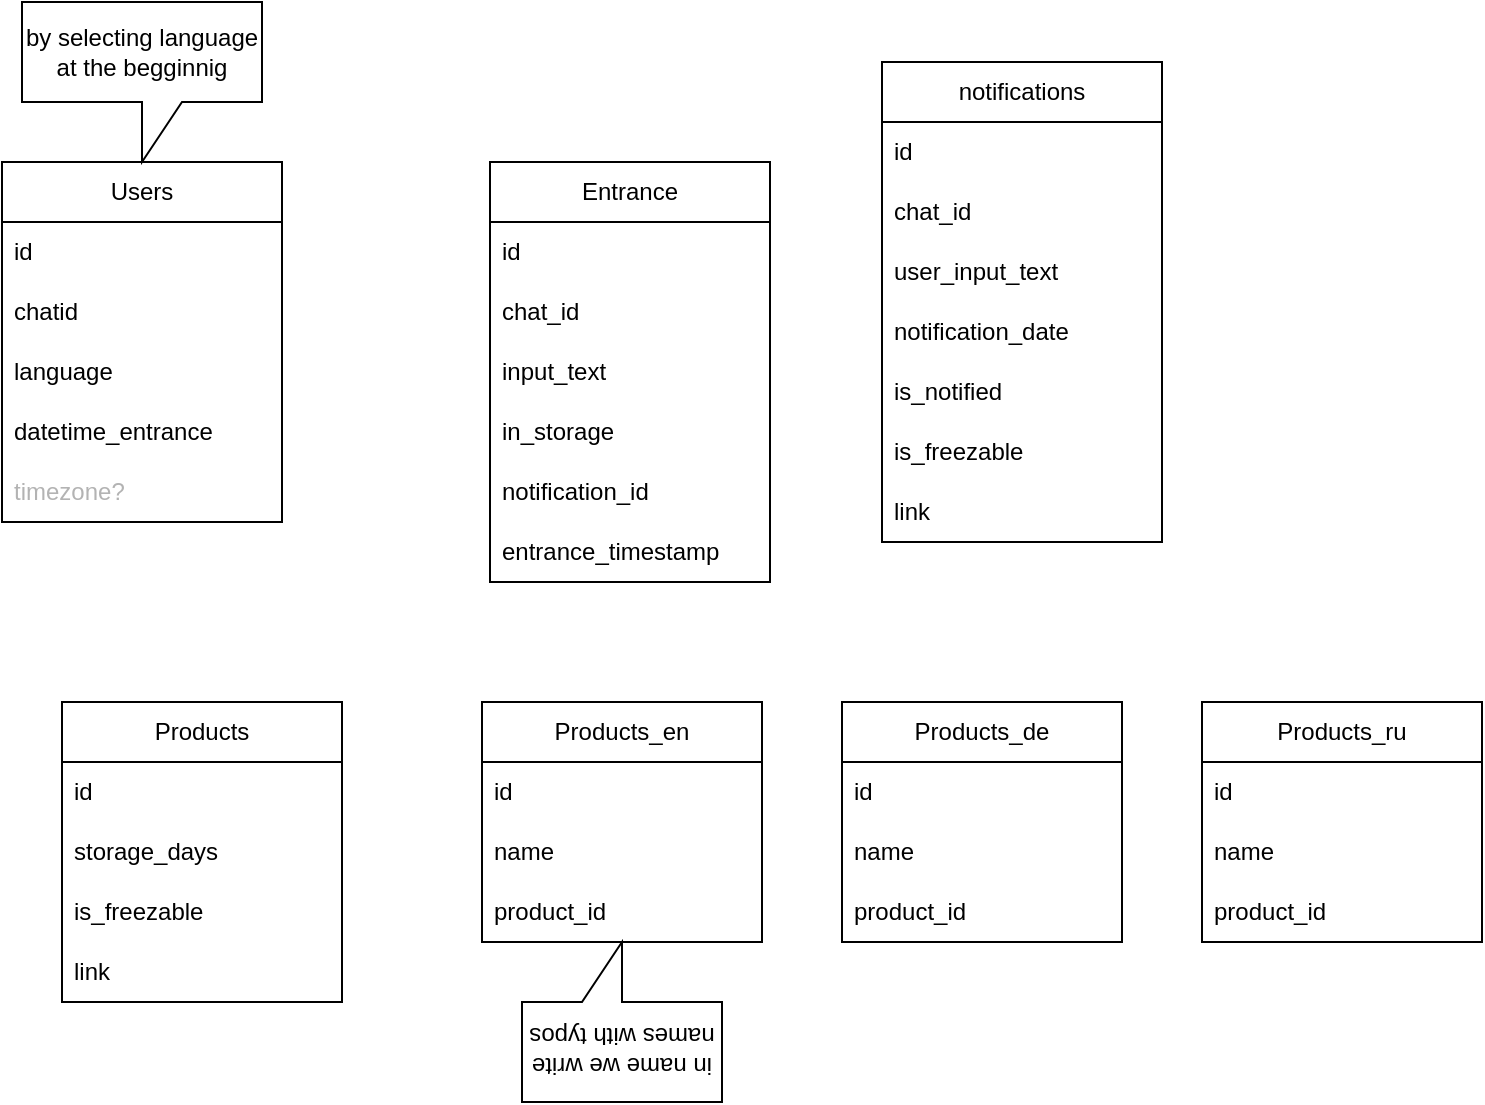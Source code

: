 <mxfile version="20.8.10" type="device"><diagram name="Seite-1" id="6oVEWtoyDh-mgUA0sLUD"><mxGraphModel dx="685" dy="751" grid="1" gridSize="10" guides="1" tooltips="1" connect="1" arrows="1" fold="1" page="1" pageScale="1" pageWidth="827" pageHeight="1169" math="0" shadow="0"><root><mxCell id="0"/><mxCell id="1" parent="0"/><mxCell id="1-P5gbtSPCfi63uk3LUZ-2" value="Users" style="swimlane;fontStyle=0;childLayout=stackLayout;horizontal=1;startSize=30;horizontalStack=0;resizeParent=1;resizeParentMax=0;resizeLast=0;collapsible=1;marginBottom=0;whiteSpace=wrap;html=1;" parent="1" vertex="1"><mxGeometry x="30" y="100" width="140" height="180" as="geometry"/></mxCell><mxCell id="1-P5gbtSPCfi63uk3LUZ-3" value="id" style="text;strokeColor=none;fillColor=none;align=left;verticalAlign=middle;spacingLeft=4;spacingRight=4;overflow=hidden;points=[[0,0.5],[1,0.5]];portConstraint=eastwest;rotatable=0;whiteSpace=wrap;html=1;" parent="1-P5gbtSPCfi63uk3LUZ-2" vertex="1"><mxGeometry y="30" width="140" height="30" as="geometry"/></mxCell><mxCell id="1-P5gbtSPCfi63uk3LUZ-4" value="chatid" style="text;strokeColor=none;fillColor=none;align=left;verticalAlign=middle;spacingLeft=4;spacingRight=4;overflow=hidden;points=[[0,0.5],[1,0.5]];portConstraint=eastwest;rotatable=0;whiteSpace=wrap;html=1;" parent="1-P5gbtSPCfi63uk3LUZ-2" vertex="1"><mxGeometry y="60" width="140" height="30" as="geometry"/></mxCell><mxCell id="1-P5gbtSPCfi63uk3LUZ-5" value="language" style="text;strokeColor=none;fillColor=none;align=left;verticalAlign=middle;spacingLeft=4;spacingRight=4;overflow=hidden;points=[[0,0.5],[1,0.5]];portConstraint=eastwest;rotatable=0;whiteSpace=wrap;html=1;" parent="1-P5gbtSPCfi63uk3LUZ-2" vertex="1"><mxGeometry y="90" width="140" height="30" as="geometry"/></mxCell><mxCell id="1-P5gbtSPCfi63uk3LUZ-7" value="datetime_entrance" style="text;strokeColor=none;fillColor=none;align=left;verticalAlign=middle;spacingLeft=4;spacingRight=4;overflow=hidden;points=[[0,0.5],[1,0.5]];portConstraint=eastwest;rotatable=0;whiteSpace=wrap;html=1;" parent="1-P5gbtSPCfi63uk3LUZ-2" vertex="1"><mxGeometry y="120" width="140" height="30" as="geometry"/></mxCell><mxCell id="1-P5gbtSPCfi63uk3LUZ-8" value="&lt;font color=&quot;#B3B3B3&quot;&gt;timezone?&lt;/font&gt;" style="text;strokeColor=none;fillColor=none;align=left;verticalAlign=middle;spacingLeft=4;spacingRight=4;overflow=hidden;points=[[0,0.5],[1,0.5]];portConstraint=eastwest;rotatable=0;whiteSpace=wrap;html=1;" parent="1-P5gbtSPCfi63uk3LUZ-2" vertex="1"><mxGeometry y="150" width="140" height="30" as="geometry"/></mxCell><mxCell id="1-P5gbtSPCfi63uk3LUZ-6" value="by selecting language at the begginnig" style="shape=callout;whiteSpace=wrap;html=1;perimeter=calloutPerimeter;" parent="1" vertex="1"><mxGeometry x="40" y="20" width="120" height="80" as="geometry"/></mxCell><mxCell id="1-P5gbtSPCfi63uk3LUZ-9" value="Products" style="swimlane;fontStyle=0;childLayout=stackLayout;horizontal=1;startSize=30;horizontalStack=0;resizeParent=1;resizeParentMax=0;resizeLast=0;collapsible=1;marginBottom=0;whiteSpace=wrap;html=1;fontColor=#000000;" parent="1" vertex="1"><mxGeometry x="60" y="370" width="140" height="150" as="geometry"/></mxCell><mxCell id="1-P5gbtSPCfi63uk3LUZ-10" value="id" style="text;strokeColor=none;fillColor=none;align=left;verticalAlign=middle;spacingLeft=4;spacingRight=4;overflow=hidden;points=[[0,0.5],[1,0.5]];portConstraint=eastwest;rotatable=0;whiteSpace=wrap;html=1;fontColor=#000000;" parent="1-P5gbtSPCfi63uk3LUZ-9" vertex="1"><mxGeometry y="30" width="140" height="30" as="geometry"/></mxCell><mxCell id="1-P5gbtSPCfi63uk3LUZ-11" value="storage_days" style="text;strokeColor=none;fillColor=none;align=left;verticalAlign=middle;spacingLeft=4;spacingRight=4;overflow=hidden;points=[[0,0.5],[1,0.5]];portConstraint=eastwest;rotatable=0;whiteSpace=wrap;html=1;fontColor=#000000;" parent="1-P5gbtSPCfi63uk3LUZ-9" vertex="1"><mxGeometry y="60" width="140" height="30" as="geometry"/></mxCell><mxCell id="1-P5gbtSPCfi63uk3LUZ-12" value="is_freezable" style="text;strokeColor=none;fillColor=none;align=left;verticalAlign=middle;spacingLeft=4;spacingRight=4;overflow=hidden;points=[[0,0.5],[1,0.5]];portConstraint=eastwest;rotatable=0;whiteSpace=wrap;html=1;fontColor=#000000;" parent="1-P5gbtSPCfi63uk3LUZ-9" vertex="1"><mxGeometry y="90" width="140" height="30" as="geometry"/></mxCell><mxCell id="1-P5gbtSPCfi63uk3LUZ-39" value="link" style="text;strokeColor=none;fillColor=none;align=left;verticalAlign=middle;spacingLeft=4;spacingRight=4;overflow=hidden;points=[[0,0.5],[1,0.5]];portConstraint=eastwest;rotatable=0;whiteSpace=wrap;html=1;fontColor=#000000;" parent="1-P5gbtSPCfi63uk3LUZ-9" vertex="1"><mxGeometry y="120" width="140" height="30" as="geometry"/></mxCell><mxCell id="1-P5gbtSPCfi63uk3LUZ-13" value="Products_en" style="swimlane;fontStyle=0;childLayout=stackLayout;horizontal=1;startSize=30;horizontalStack=0;resizeParent=1;resizeParentMax=0;resizeLast=0;collapsible=1;marginBottom=0;whiteSpace=wrap;html=1;fontColor=#000000;" parent="1" vertex="1"><mxGeometry x="270" y="370" width="140" height="120" as="geometry"/></mxCell><mxCell id="1-P5gbtSPCfi63uk3LUZ-14" value="id" style="text;strokeColor=none;fillColor=none;align=left;verticalAlign=middle;spacingLeft=4;spacingRight=4;overflow=hidden;points=[[0,0.5],[1,0.5]];portConstraint=eastwest;rotatable=0;whiteSpace=wrap;html=1;fontColor=#000000;" parent="1-P5gbtSPCfi63uk3LUZ-13" vertex="1"><mxGeometry y="30" width="140" height="30" as="geometry"/></mxCell><mxCell id="1-P5gbtSPCfi63uk3LUZ-15" value="name" style="text;strokeColor=none;fillColor=none;align=left;verticalAlign=middle;spacingLeft=4;spacingRight=4;overflow=hidden;points=[[0,0.5],[1,0.5]];portConstraint=eastwest;rotatable=0;whiteSpace=wrap;html=1;fontColor=#000000;" parent="1-P5gbtSPCfi63uk3LUZ-13" vertex="1"><mxGeometry y="60" width="140" height="30" as="geometry"/></mxCell><mxCell id="1-P5gbtSPCfi63uk3LUZ-16" value="product_id" style="text;strokeColor=none;fillColor=none;align=left;verticalAlign=middle;spacingLeft=4;spacingRight=4;overflow=hidden;points=[[0,0.5],[1,0.5]];portConstraint=eastwest;rotatable=0;whiteSpace=wrap;html=1;fontColor=#000000;" parent="1-P5gbtSPCfi63uk3LUZ-13" vertex="1"><mxGeometry y="90" width="140" height="30" as="geometry"/></mxCell><mxCell id="1-P5gbtSPCfi63uk3LUZ-17" value="in name we write names with typos" style="shape=callout;whiteSpace=wrap;html=1;perimeter=calloutPerimeter;rotation=-180;" parent="1" vertex="1"><mxGeometry x="290" y="490" width="100" height="80" as="geometry"/></mxCell><mxCell id="1-P5gbtSPCfi63uk3LUZ-18" value="Products_de" style="swimlane;fontStyle=0;childLayout=stackLayout;horizontal=1;startSize=30;horizontalStack=0;resizeParent=1;resizeParentMax=0;resizeLast=0;collapsible=1;marginBottom=0;whiteSpace=wrap;html=1;fontColor=#000000;" parent="1" vertex="1"><mxGeometry x="450" y="370" width="140" height="120" as="geometry"/></mxCell><mxCell id="1-P5gbtSPCfi63uk3LUZ-19" value="id" style="text;strokeColor=none;fillColor=none;align=left;verticalAlign=middle;spacingLeft=4;spacingRight=4;overflow=hidden;points=[[0,0.5],[1,0.5]];portConstraint=eastwest;rotatable=0;whiteSpace=wrap;html=1;fontColor=#000000;" parent="1-P5gbtSPCfi63uk3LUZ-18" vertex="1"><mxGeometry y="30" width="140" height="30" as="geometry"/></mxCell><mxCell id="1-P5gbtSPCfi63uk3LUZ-20" value="name" style="text;strokeColor=none;fillColor=none;align=left;verticalAlign=middle;spacingLeft=4;spacingRight=4;overflow=hidden;points=[[0,0.5],[1,0.5]];portConstraint=eastwest;rotatable=0;whiteSpace=wrap;html=1;fontColor=#000000;" parent="1-P5gbtSPCfi63uk3LUZ-18" vertex="1"><mxGeometry y="60" width="140" height="30" as="geometry"/></mxCell><mxCell id="1-P5gbtSPCfi63uk3LUZ-21" value="product_id" style="text;strokeColor=none;fillColor=none;align=left;verticalAlign=middle;spacingLeft=4;spacingRight=4;overflow=hidden;points=[[0,0.5],[1,0.5]];portConstraint=eastwest;rotatable=0;whiteSpace=wrap;html=1;fontColor=#000000;" parent="1-P5gbtSPCfi63uk3LUZ-18" vertex="1"><mxGeometry y="90" width="140" height="30" as="geometry"/></mxCell><mxCell id="1-P5gbtSPCfi63uk3LUZ-22" value="Products_ru" style="swimlane;fontStyle=0;childLayout=stackLayout;horizontal=1;startSize=30;horizontalStack=0;resizeParent=1;resizeParentMax=0;resizeLast=0;collapsible=1;marginBottom=0;whiteSpace=wrap;html=1;fontColor=#000000;" parent="1" vertex="1"><mxGeometry x="630" y="370" width="140" height="120" as="geometry"/></mxCell><mxCell id="1-P5gbtSPCfi63uk3LUZ-23" value="id" style="text;strokeColor=none;fillColor=none;align=left;verticalAlign=middle;spacingLeft=4;spacingRight=4;overflow=hidden;points=[[0,0.5],[1,0.5]];portConstraint=eastwest;rotatable=0;whiteSpace=wrap;html=1;fontColor=#000000;" parent="1-P5gbtSPCfi63uk3LUZ-22" vertex="1"><mxGeometry y="30" width="140" height="30" as="geometry"/></mxCell><mxCell id="1-P5gbtSPCfi63uk3LUZ-24" value="name" style="text;strokeColor=none;fillColor=none;align=left;verticalAlign=middle;spacingLeft=4;spacingRight=4;overflow=hidden;points=[[0,0.5],[1,0.5]];portConstraint=eastwest;rotatable=0;whiteSpace=wrap;html=1;fontColor=#000000;" parent="1-P5gbtSPCfi63uk3LUZ-22" vertex="1"><mxGeometry y="60" width="140" height="30" as="geometry"/></mxCell><mxCell id="1-P5gbtSPCfi63uk3LUZ-25" value="product_id" style="text;strokeColor=none;fillColor=none;align=left;verticalAlign=middle;spacingLeft=4;spacingRight=4;overflow=hidden;points=[[0,0.5],[1,0.5]];portConstraint=eastwest;rotatable=0;whiteSpace=wrap;html=1;fontColor=#000000;" parent="1-P5gbtSPCfi63uk3LUZ-22" vertex="1"><mxGeometry y="90" width="140" height="30" as="geometry"/></mxCell><mxCell id="1-P5gbtSPCfi63uk3LUZ-26" value="Entrance" style="swimlane;fontStyle=0;childLayout=stackLayout;horizontal=1;startSize=30;horizontalStack=0;resizeParent=1;resizeParentMax=0;resizeLast=0;collapsible=1;marginBottom=0;whiteSpace=wrap;html=1;fontColor=#000000;" parent="1" vertex="1"><mxGeometry x="274" y="100" width="140" height="210" as="geometry"/></mxCell><mxCell id="1-P5gbtSPCfi63uk3LUZ-27" value="id" style="text;strokeColor=none;fillColor=none;align=left;verticalAlign=middle;spacingLeft=4;spacingRight=4;overflow=hidden;points=[[0,0.5],[1,0.5]];portConstraint=eastwest;rotatable=0;whiteSpace=wrap;html=1;fontColor=#000000;" parent="1-P5gbtSPCfi63uk3LUZ-26" vertex="1"><mxGeometry y="30" width="140" height="30" as="geometry"/></mxCell><mxCell id="1-P5gbtSPCfi63uk3LUZ-28" value="chat_id" style="text;strokeColor=none;fillColor=none;align=left;verticalAlign=middle;spacingLeft=4;spacingRight=4;overflow=hidden;points=[[0,0.5],[1,0.5]];portConstraint=eastwest;rotatable=0;whiteSpace=wrap;html=1;fontColor=#000000;" parent="1-P5gbtSPCfi63uk3LUZ-26" vertex="1"><mxGeometry y="60" width="140" height="30" as="geometry"/></mxCell><mxCell id="1-P5gbtSPCfi63uk3LUZ-29" value="input_text" style="text;strokeColor=none;fillColor=none;align=left;verticalAlign=middle;spacingLeft=4;spacingRight=4;overflow=hidden;points=[[0,0.5],[1,0.5]];portConstraint=eastwest;rotatable=0;whiteSpace=wrap;html=1;fontColor=#000000;" parent="1-P5gbtSPCfi63uk3LUZ-26" vertex="1"><mxGeometry y="90" width="140" height="30" as="geometry"/></mxCell><mxCell id="1-P5gbtSPCfi63uk3LUZ-30" value="in_storage" style="text;strokeColor=none;fillColor=none;align=left;verticalAlign=middle;spacingLeft=4;spacingRight=4;overflow=hidden;points=[[0,0.5],[1,0.5]];portConstraint=eastwest;rotatable=0;whiteSpace=wrap;html=1;fontColor=#000000;" parent="1-P5gbtSPCfi63uk3LUZ-26" vertex="1"><mxGeometry y="120" width="140" height="30" as="geometry"/></mxCell><mxCell id="qTTZTVon7NEcM7Sl1BPP-1" value="notification_id" style="text;strokeColor=none;fillColor=none;align=left;verticalAlign=middle;spacingLeft=4;spacingRight=4;overflow=hidden;points=[[0,0.5],[1,0.5]];portConstraint=eastwest;rotatable=0;whiteSpace=wrap;html=1;fontColor=#000000;" vertex="1" parent="1-P5gbtSPCfi63uk3LUZ-26"><mxGeometry y="150" width="140" height="30" as="geometry"/></mxCell><mxCell id="qTTZTVon7NEcM7Sl1BPP-2" value="entrance_timestamp" style="text;strokeColor=none;fillColor=none;align=left;verticalAlign=middle;spacingLeft=4;spacingRight=4;overflow=hidden;points=[[0,0.5],[1,0.5]];portConstraint=eastwest;rotatable=0;whiteSpace=wrap;html=1;fontColor=#000000;" vertex="1" parent="1-P5gbtSPCfi63uk3LUZ-26"><mxGeometry y="180" width="140" height="30" as="geometry"/></mxCell><mxCell id="1-P5gbtSPCfi63uk3LUZ-31" value="notifications" style="swimlane;fontStyle=0;childLayout=stackLayout;horizontal=1;startSize=30;horizontalStack=0;resizeParent=1;resizeParentMax=0;resizeLast=0;collapsible=1;marginBottom=0;whiteSpace=wrap;html=1;fontColor=#000000;" parent="1" vertex="1"><mxGeometry x="470" y="50" width="140" height="240" as="geometry"/></mxCell><mxCell id="1-P5gbtSPCfi63uk3LUZ-32" value="id" style="text;strokeColor=none;fillColor=none;align=left;verticalAlign=middle;spacingLeft=4;spacingRight=4;overflow=hidden;points=[[0,0.5],[1,0.5]];portConstraint=eastwest;rotatable=0;whiteSpace=wrap;html=1;fontColor=#000000;" parent="1-P5gbtSPCfi63uk3LUZ-31" vertex="1"><mxGeometry y="30" width="140" height="30" as="geometry"/></mxCell><mxCell id="1-P5gbtSPCfi63uk3LUZ-33" value="chat_id" style="text;strokeColor=none;fillColor=none;align=left;verticalAlign=middle;spacingLeft=4;spacingRight=4;overflow=hidden;points=[[0,0.5],[1,0.5]];portConstraint=eastwest;rotatable=0;whiteSpace=wrap;html=1;fontColor=#000000;" parent="1-P5gbtSPCfi63uk3LUZ-31" vertex="1"><mxGeometry y="60" width="140" height="30" as="geometry"/></mxCell><mxCell id="1-P5gbtSPCfi63uk3LUZ-34" value="user_input_text" style="text;strokeColor=none;fillColor=none;align=left;verticalAlign=middle;spacingLeft=4;spacingRight=4;overflow=hidden;points=[[0,0.5],[1,0.5]];portConstraint=eastwest;rotatable=0;whiteSpace=wrap;html=1;fontColor=#000000;" parent="1-P5gbtSPCfi63uk3LUZ-31" vertex="1"><mxGeometry y="90" width="140" height="30" as="geometry"/></mxCell><mxCell id="1-P5gbtSPCfi63uk3LUZ-35" value="notification_date" style="text;strokeColor=none;fillColor=none;align=left;verticalAlign=middle;spacingLeft=4;spacingRight=4;overflow=hidden;points=[[0,0.5],[1,0.5]];portConstraint=eastwest;rotatable=0;whiteSpace=wrap;html=1;fontColor=#000000;" parent="1-P5gbtSPCfi63uk3LUZ-31" vertex="1"><mxGeometry y="120" width="140" height="30" as="geometry"/></mxCell><mxCell id="1-P5gbtSPCfi63uk3LUZ-36" value="is_notified" style="text;strokeColor=none;fillColor=none;align=left;verticalAlign=middle;spacingLeft=4;spacingRight=4;overflow=hidden;points=[[0,0.5],[1,0.5]];portConstraint=eastwest;rotatable=0;whiteSpace=wrap;html=1;fontColor=#000000;" parent="1-P5gbtSPCfi63uk3LUZ-31" vertex="1"><mxGeometry y="150" width="140" height="30" as="geometry"/></mxCell><mxCell id="1-P5gbtSPCfi63uk3LUZ-37" value="is_freezable" style="text;strokeColor=none;fillColor=none;align=left;verticalAlign=middle;spacingLeft=4;spacingRight=4;overflow=hidden;points=[[0,0.5],[1,0.5]];portConstraint=eastwest;rotatable=0;whiteSpace=wrap;html=1;fontColor=#000000;" parent="1-P5gbtSPCfi63uk3LUZ-31" vertex="1"><mxGeometry y="180" width="140" height="30" as="geometry"/></mxCell><mxCell id="1-P5gbtSPCfi63uk3LUZ-38" value="link" style="text;strokeColor=none;fillColor=none;align=left;verticalAlign=middle;spacingLeft=4;spacingRight=4;overflow=hidden;points=[[0,0.5],[1,0.5]];portConstraint=eastwest;rotatable=0;whiteSpace=wrap;html=1;fontColor=#000000;" parent="1-P5gbtSPCfi63uk3LUZ-31" vertex="1"><mxGeometry y="210" width="140" height="30" as="geometry"/></mxCell></root></mxGraphModel></diagram></mxfile>
